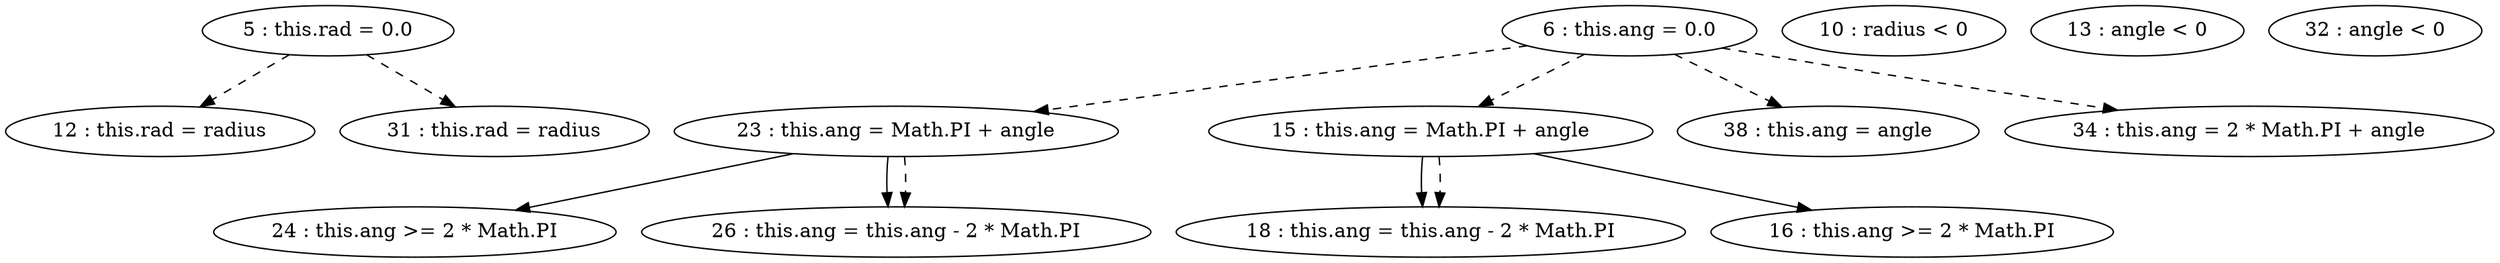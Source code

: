 digraph G {
"5 : this.rad = 0.0"
"5 : this.rad = 0.0" -> "12 : this.rad = radius" [style=dashed]
"5 : this.rad = 0.0" -> "31 : this.rad = radius" [style=dashed]
"6 : this.ang = 0.0"
"6 : this.ang = 0.0" -> "23 : this.ang = Math.PI + angle" [style=dashed]
"6 : this.ang = 0.0" -> "15 : this.ang = Math.PI + angle" [style=dashed]
"6 : this.ang = 0.0" -> "38 : this.ang = angle" [style=dashed]
"6 : this.ang = 0.0" -> "34 : this.ang = 2 * Math.PI + angle" [style=dashed]
"10 : radius < 0"
"12 : this.rad = radius"
"13 : angle < 0"
"15 : this.ang = Math.PI + angle"
"15 : this.ang = Math.PI + angle" -> "18 : this.ang = this.ang - 2 * Math.PI"
"15 : this.ang = Math.PI + angle" -> "16 : this.ang >= 2 * Math.PI"
"15 : this.ang = Math.PI + angle" -> "18 : this.ang = this.ang - 2 * Math.PI" [style=dashed]
"16 : this.ang >= 2 * Math.PI"
"18 : this.ang = this.ang - 2 * Math.PI"
"23 : this.ang = Math.PI + angle"
"23 : this.ang = Math.PI + angle" -> "24 : this.ang >= 2 * Math.PI"
"23 : this.ang = Math.PI + angle" -> "26 : this.ang = this.ang - 2 * Math.PI"
"23 : this.ang = Math.PI + angle" -> "26 : this.ang = this.ang - 2 * Math.PI" [style=dashed]
"24 : this.ang >= 2 * Math.PI"
"26 : this.ang = this.ang - 2 * Math.PI"
"31 : this.rad = radius"
"32 : angle < 0"
"34 : this.ang = 2 * Math.PI + angle"
"38 : this.ang = angle"
}